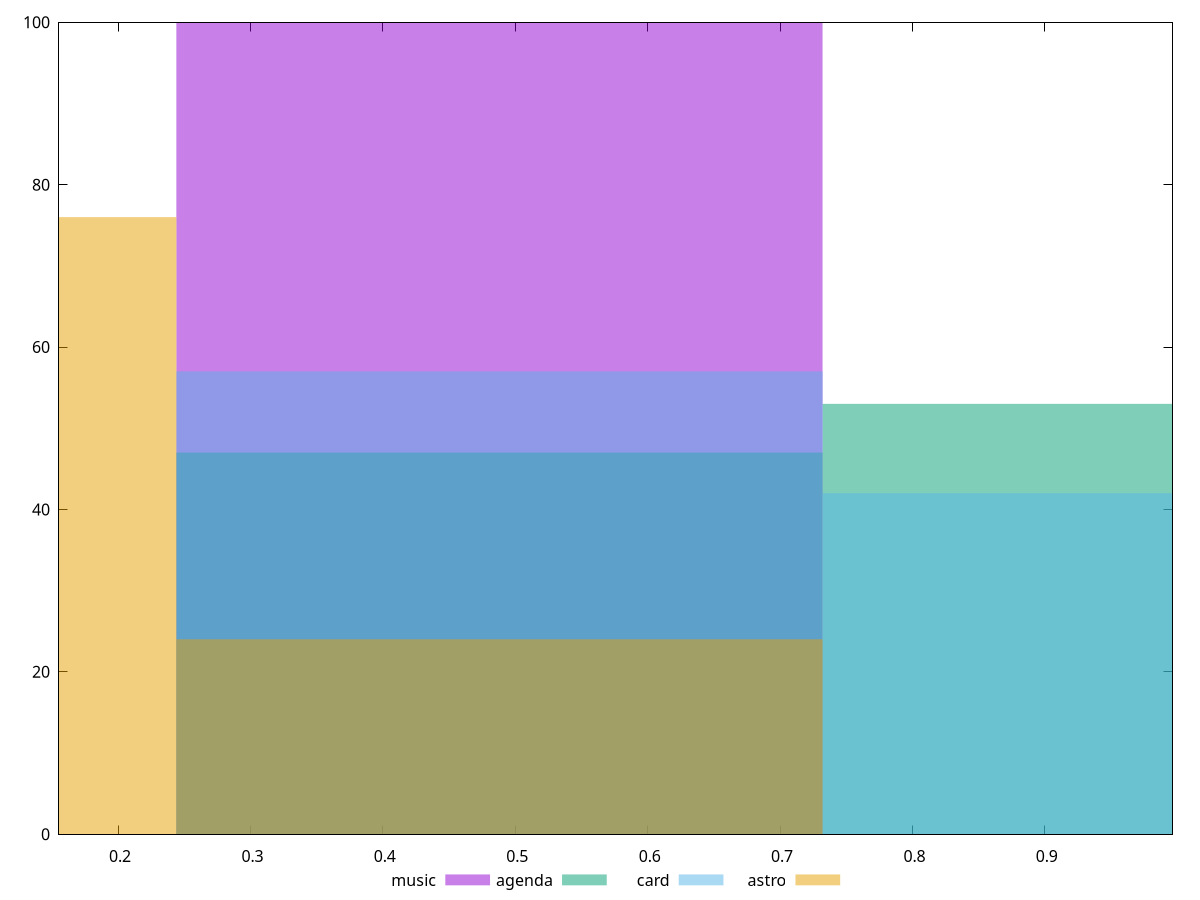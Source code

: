 reset

$music <<EOF
0.48805671560628705 100
EOF

$agenda <<EOF
0.48805671560628705 47
0.9761134312125741 53
EOF

$card <<EOF
0.48805671560628705 57
0.9761134312125741 42
EOF

$astro <<EOF
0.48805671560628705 24
0 76
EOF

set key outside below
set boxwidth 0.48805671560628705
set xrange [0.15539206284950394:0.9963951643549659]
set yrange [0:100]
set trange [0:100]
set style fill transparent solid 0.5 noborder
set terminal svg size 640, 520 enhanced background rgb 'white'
set output "reports/report_00027_2021-02-24T12-40-31.850Z/meta/pScore/comparison/histogram/all_raw.svg"

plot $music title "music" with boxes, \
     $agenda title "agenda" with boxes, \
     $card title "card" with boxes, \
     $astro title "astro" with boxes

reset
